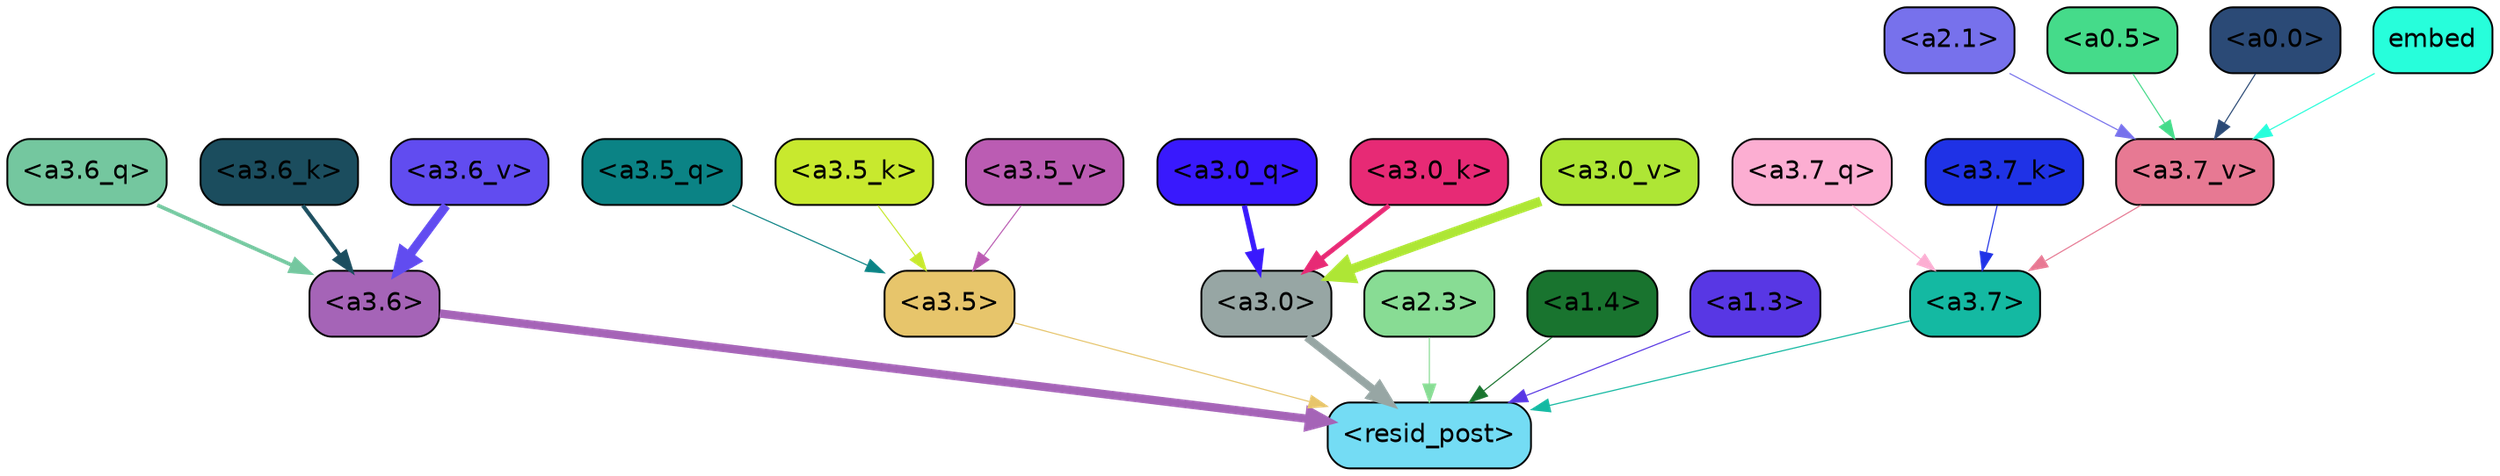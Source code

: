 strict digraph "" {
	graph [bgcolor=transparent,
		layout=dot,
		overlap=false,
		splines=true
	];
	"<a3.7>"	[color=black,
		fillcolor="#14b9a2",
		fontname=Helvetica,
		shape=box,
		style="filled, rounded"];
	"<resid_post>"	[color=black,
		fillcolor="#74dcf4",
		fontname=Helvetica,
		shape=box,
		style="filled, rounded"];
	"<a3.7>" -> "<resid_post>"	[color="#14b9a2",
		penwidth=0.6239100098609924];
	"<a3.6>"	[color=black,
		fillcolor="#a564b7",
		fontname=Helvetica,
		shape=box,
		style="filled, rounded"];
	"<a3.6>" -> "<resid_post>"	[color="#a564b7",
		penwidth=4.569062113761902];
	"<a3.5>"	[color=black,
		fillcolor="#e7c56b",
		fontname=Helvetica,
		shape=box,
		style="filled, rounded"];
	"<a3.5>" -> "<resid_post>"	[color="#e7c56b",
		penwidth=0.6];
	"<a3.0>"	[color=black,
		fillcolor="#97a6a4",
		fontname=Helvetica,
		shape=box,
		style="filled, rounded"];
	"<a3.0>" -> "<resid_post>"	[color="#97a6a4",
		penwidth=4.283544182777405];
	"<a2.3>"	[color=black,
		fillcolor="#88dc94",
		fontname=Helvetica,
		shape=box,
		style="filled, rounded"];
	"<a2.3>" -> "<resid_post>"	[color="#88dc94",
		penwidth=0.6];
	"<a1.4>"	[color=black,
		fillcolor="#19742f",
		fontname=Helvetica,
		shape=box,
		style="filled, rounded"];
	"<a1.4>" -> "<resid_post>"	[color="#19742f",
		penwidth=0.6];
	"<a1.3>"	[color=black,
		fillcolor="#5837e4",
		fontname=Helvetica,
		shape=box,
		style="filled, rounded"];
	"<a1.3>" -> "<resid_post>"	[color="#5837e4",
		penwidth=0.6];
	"<a3.7_q>"	[color=black,
		fillcolor="#fcaed2",
		fontname=Helvetica,
		shape=box,
		style="filled, rounded"];
	"<a3.7_q>" -> "<a3.7>"	[color="#fcaed2",
		penwidth=0.6];
	"<a3.6_q>"	[color=black,
		fillcolor="#74c79f",
		fontname=Helvetica,
		shape=box,
		style="filled, rounded"];
	"<a3.6_q>" -> "<a3.6>"	[color="#74c79f",
		penwidth=2.0347584784030914];
	"<a3.5_q>"	[color=black,
		fillcolor="#0b8385",
		fontname=Helvetica,
		shape=box,
		style="filled, rounded"];
	"<a3.5_q>" -> "<a3.5>"	[color="#0b8385",
		penwidth=0.6];
	"<a3.0_q>"	[color=black,
		fillcolor="#3919fd",
		fontname=Helvetica,
		shape=box,
		style="filled, rounded"];
	"<a3.0_q>" -> "<a3.0>"	[color="#3919fd",
		penwidth=2.8635367155075073];
	"<a3.7_k>"	[color=black,
		fillcolor="#1f32e6",
		fontname=Helvetica,
		shape=box,
		style="filled, rounded"];
	"<a3.7_k>" -> "<a3.7>"	[color="#1f32e6",
		penwidth=0.6];
	"<a3.6_k>"	[color=black,
		fillcolor="#1b4d5e",
		fontname=Helvetica,
		shape=box,
		style="filled, rounded"];
	"<a3.6_k>" -> "<a3.6>"	[color="#1b4d5e",
		penwidth=2.1760786175727844];
	"<a3.5_k>"	[color=black,
		fillcolor="#c8e92e",
		fontname=Helvetica,
		shape=box,
		style="filled, rounded"];
	"<a3.5_k>" -> "<a3.5>"	[color="#c8e92e",
		penwidth=0.6];
	"<a3.0_k>"	[color=black,
		fillcolor="#e72a75",
		fontname=Helvetica,
		shape=box,
		style="filled, rounded"];
	"<a3.0_k>" -> "<a3.0>"	[color="#e72a75",
		penwidth=2.632905662059784];
	"<a3.7_v>"	[color=black,
		fillcolor="#e77993",
		fontname=Helvetica,
		shape=box,
		style="filled, rounded"];
	"<a3.7_v>" -> "<a3.7>"	[color="#e77993",
		penwidth=0.6];
	"<a3.6_v>"	[color=black,
		fillcolor="#614cf0",
		fontname=Helvetica,
		shape=box,
		style="filled, rounded"];
	"<a3.6_v>" -> "<a3.6>"	[color="#614cf0",
		penwidth=4.981305837631226];
	"<a3.5_v>"	[color=black,
		fillcolor="#bb5cb3",
		fontname=Helvetica,
		shape=box,
		style="filled, rounded"];
	"<a3.5_v>" -> "<a3.5>"	[color="#bb5cb3",
		penwidth=0.6];
	"<a3.0_v>"	[color=black,
		fillcolor="#aee635",
		fontname=Helvetica,
		shape=box,
		style="filled, rounded"];
	"<a3.0_v>" -> "<a3.0>"	[color="#aee635",
		penwidth=5.168330669403076];
	"<a2.1>"	[color=black,
		fillcolor="#7771ec",
		fontname=Helvetica,
		shape=box,
		style="filled, rounded"];
	"<a2.1>" -> "<a3.7_v>"	[color="#7771ec",
		penwidth=0.6];
	"<a0.5>"	[color=black,
		fillcolor="#45db8a",
		fontname=Helvetica,
		shape=box,
		style="filled, rounded"];
	"<a0.5>" -> "<a3.7_v>"	[color="#45db8a",
		penwidth=0.6];
	"<a0.0>"	[color=black,
		fillcolor="#2b4a76",
		fontname=Helvetica,
		shape=box,
		style="filled, rounded"];
	"<a0.0>" -> "<a3.7_v>"	[color="#2b4a76",
		penwidth=0.6];
	embed	[color=black,
		fillcolor="#27fedb",
		fontname=Helvetica,
		shape=box,
		style="filled, rounded"];
	embed -> "<a3.7_v>"	[color="#27fedb",
		penwidth=0.6];
}
